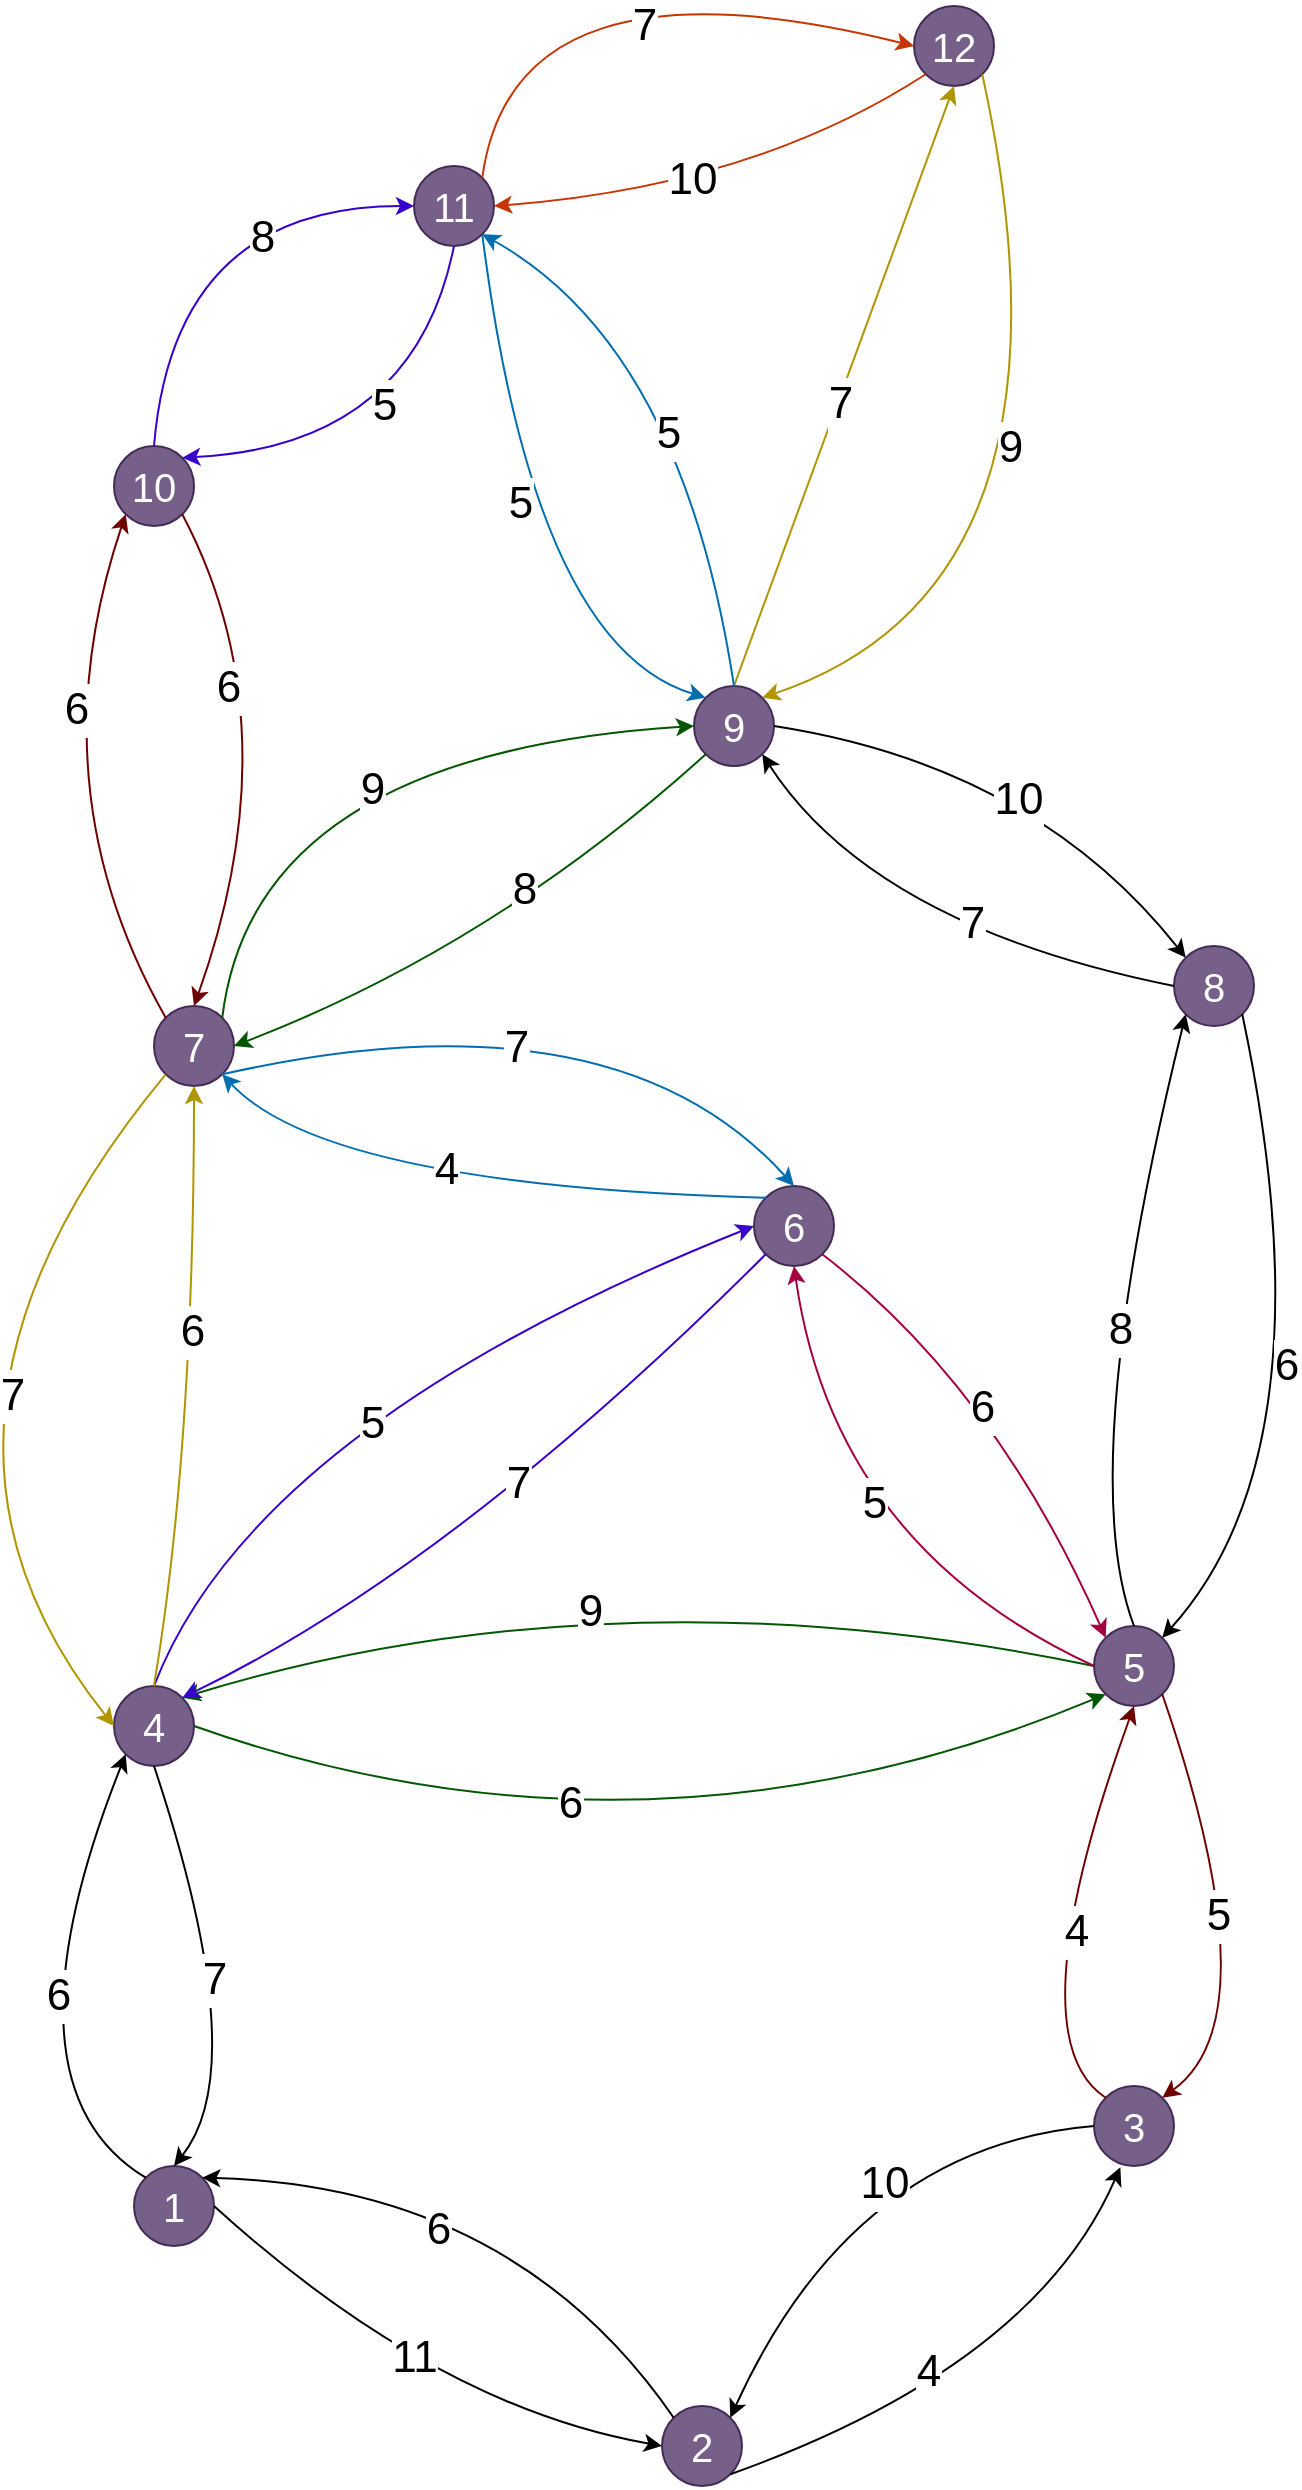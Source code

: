 <mxfile version="16.4.11" type="onedrive"><diagram id="8djFBsYH7YD9Nn8S35Bf" name="Page-1"><mxGraphModel dx="1079" dy="1757" grid="1" gridSize="10" guides="1" tooltips="1" connect="1" arrows="1" fold="1" page="1" pageScale="1" pageWidth="827" pageHeight="1169" math="0" shadow="0"><root><mxCell id="0"/><mxCell id="1" parent="0"/><mxCell id="yZYyrZBKbp3m3Bi694Di-1" value="1" style="ellipse;whiteSpace=wrap;html=1;aspect=fixed;fillColor=#76608a;strokeColor=#432D57;fontSize=20;fontColor=#ffffff;" parent="1" vertex="1"><mxGeometry x="150" y="970" width="40" height="40" as="geometry"/></mxCell><mxCell id="yZYyrZBKbp3m3Bi694Di-2" value="2" style="ellipse;whiteSpace=wrap;html=1;aspect=fixed;fillColor=#76608a;strokeColor=#432D57;fontSize=20;fontColor=#ffffff;" parent="1" vertex="1"><mxGeometry x="414" y="1090" width="40" height="40" as="geometry"/></mxCell><mxCell id="yZYyrZBKbp3m3Bi694Di-3" value="3" style="ellipse;whiteSpace=wrap;html=1;aspect=fixed;fillColor=#76608a;strokeColor=#432D57;fontSize=20;fontColor=#ffffff;" parent="1" vertex="1"><mxGeometry x="630" y="930" width="40" height="40" as="geometry"/></mxCell><mxCell id="yZYyrZBKbp3m3Bi694Di-4" value="5" style="ellipse;whiteSpace=wrap;html=1;aspect=fixed;fillColor=#76608a;strokeColor=#432D57;fontSize=20;fontColor=#ffffff;" parent="1" vertex="1"><mxGeometry x="630" y="700" width="40" height="40" as="geometry"/></mxCell><mxCell id="yZYyrZBKbp3m3Bi694Di-6" value="4" style="ellipse;whiteSpace=wrap;html=1;aspect=fixed;fillColor=#76608a;strokeColor=#432D57;fontSize=20;fontColor=#ffffff;" parent="1" vertex="1"><mxGeometry x="140" y="730" width="40" height="40" as="geometry"/></mxCell><mxCell id="yZYyrZBKbp3m3Bi694Di-7" value="6" style="ellipse;whiteSpace=wrap;html=1;aspect=fixed;fillColor=#76608a;strokeColor=#432D57;fontSize=20;fontColor=#ffffff;" parent="1" vertex="1"><mxGeometry x="460" y="480" width="40" height="40" as="geometry"/></mxCell><mxCell id="yZYyrZBKbp3m3Bi694Di-8" value="7" style="ellipse;whiteSpace=wrap;html=1;aspect=fixed;fillColor=#76608a;strokeColor=#432D57;fontSize=20;fontColor=#ffffff;" parent="1" vertex="1"><mxGeometry x="160" y="390" width="40" height="40" as="geometry"/></mxCell><mxCell id="yZYyrZBKbp3m3Bi694Di-9" value="8" style="ellipse;whiteSpace=wrap;html=1;aspect=fixed;fillColor=#76608a;strokeColor=#432D57;fontSize=20;fontColor=#ffffff;" parent="1" vertex="1"><mxGeometry x="670" y="360" width="40" height="40" as="geometry"/></mxCell><mxCell id="yZYyrZBKbp3m3Bi694Di-10" value="9" style="ellipse;whiteSpace=wrap;html=1;aspect=fixed;fillColor=#76608a;strokeColor=#432D57;fontSize=20;fontColor=#ffffff;" parent="1" vertex="1"><mxGeometry x="430" y="230" width="40" height="40" as="geometry"/></mxCell><mxCell id="yZYyrZBKbp3m3Bi694Di-15" value="10" style="ellipse;whiteSpace=wrap;html=1;aspect=fixed;fillColor=#76608a;strokeColor=#432D57;fontSize=20;fontColor=#ffffff;" parent="1" vertex="1"><mxGeometry x="140" y="110" width="40" height="40" as="geometry"/></mxCell><mxCell id="yZYyrZBKbp3m3Bi694Di-17" value="11" style="ellipse;whiteSpace=wrap;html=1;aspect=fixed;fillColor=#76608a;strokeColor=#432D57;fontSize=20;fontColor=#ffffff;" parent="1" vertex="1"><mxGeometry x="290" y="-30" width="40" height="40" as="geometry"/></mxCell><mxCell id="yZYyrZBKbp3m3Bi694Di-18" value="12" style="ellipse;whiteSpace=wrap;html=1;aspect=fixed;fillColor=#76608a;strokeColor=#432D57;fontSize=20;fontColor=#ffffff;" parent="1" vertex="1"><mxGeometry x="540" y="-110" width="40" height="40" as="geometry"/></mxCell><mxCell id="yZYyrZBKbp3m3Bi694Di-21" value="" style="curved=1;endArrow=classic;html=1;rounded=0;exitX=1;exitY=0.5;exitDx=0;exitDy=0;entryX=0;entryY=0.5;entryDx=0;entryDy=0;fontSize=17;" parent="1" source="yZYyrZBKbp3m3Bi694Di-1" target="yZYyrZBKbp3m3Bi694Di-2" edge="1"><mxGeometry width="50" height="50" relative="1" as="geometry"><mxPoint x="390" y="830" as="sourcePoint"/><mxPoint x="440" y="780" as="targetPoint"/><Array as="points"><mxPoint x="300" y="1090"/></Array></mxGeometry></mxCell><mxCell id="1bltvpb8RGBmc7rGBnta-1" value="11" style="edgeLabel;html=1;align=center;verticalAlign=middle;resizable=0;points=[];fontSize=22;" vertex="1" connectable="0" parent="yZYyrZBKbp3m3Bi694Di-21"><mxGeometry x="-0.056" y="11" relative="1" as="geometry"><mxPoint as="offset"/></mxGeometry></mxCell><mxCell id="yZYyrZBKbp3m3Bi694Di-22" value="" style="curved=1;endArrow=classic;html=1;rounded=0;exitX=0;exitY=0;exitDx=0;exitDy=0;entryX=1;entryY=0;entryDx=0;entryDy=0;" parent="1" source="yZYyrZBKbp3m3Bi694Di-2" target="yZYyrZBKbp3m3Bi694Di-1" edge="1"><mxGeometry width="50" height="50" relative="1" as="geometry"><mxPoint x="200" y="1000" as="sourcePoint"/><mxPoint x="424" y="1010" as="targetPoint"/><Array as="points"><mxPoint x="340" y="980"/></Array></mxGeometry></mxCell><mxCell id="1bltvpb8RGBmc7rGBnta-3" value="6" style="edgeLabel;html=1;align=center;verticalAlign=middle;resizable=0;points=[];fontSize=22;" vertex="1" connectable="0" parent="yZYyrZBKbp3m3Bi694Di-22"><mxGeometry x="0.204" y="23" relative="1" as="geometry"><mxPoint as="offset"/></mxGeometry></mxCell><mxCell id="yZYyrZBKbp3m3Bi694Di-23" value="" style="curved=1;endArrow=classic;html=1;rounded=0;exitX=1;exitY=1;exitDx=0;exitDy=0;entryX=0.329;entryY=1.016;entryDx=0;entryDy=0;entryPerimeter=0;" parent="1" source="yZYyrZBKbp3m3Bi694Di-2" target="yZYyrZBKbp3m3Bi694Di-3" edge="1"><mxGeometry width="50" height="50" relative="1" as="geometry"><mxPoint x="200" y="1000" as="sourcePoint"/><mxPoint x="424" y="1010" as="targetPoint"/><Array as="points"><mxPoint x="600" y="1070"/></Array></mxGeometry></mxCell><mxCell id="1bltvpb8RGBmc7rGBnta-4" value="4" style="edgeLabel;html=1;align=center;verticalAlign=middle;resizable=0;points=[];fontSize=22;" vertex="1" connectable="0" parent="yZYyrZBKbp3m3Bi694Di-23"><mxGeometry x="-0.185" y="15" relative="1" as="geometry"><mxPoint as="offset"/></mxGeometry></mxCell><mxCell id="yZYyrZBKbp3m3Bi694Di-25" value="" style="curved=1;endArrow=classic;html=1;rounded=0;exitX=0;exitY=0.5;exitDx=0;exitDy=0;entryX=1;entryY=0;entryDx=0;entryDy=0;" parent="1" source="yZYyrZBKbp3m3Bi694Di-3" target="yZYyrZBKbp3m3Bi694Di-2" edge="1"><mxGeometry width="50" height="50" relative="1" as="geometry"><mxPoint x="458.142" y="1024.142" as="sourcePoint"/><mxPoint x="653.16" y="980.64" as="targetPoint"/><Array as="points"><mxPoint x="510" y="960"/></Array></mxGeometry></mxCell><mxCell id="1bltvpb8RGBmc7rGBnta-5" value="10" style="edgeLabel;html=1;align=center;verticalAlign=middle;resizable=0;points=[];fontSize=22;" vertex="1" connectable="0" parent="yZYyrZBKbp3m3Bi694Di-25"><mxGeometry x="-0.203" y="20" relative="1" as="geometry"><mxPoint as="offset"/></mxGeometry></mxCell><mxCell id="yZYyrZBKbp3m3Bi694Di-26" value="" style="curved=1;endArrow=classic;html=1;rounded=0;exitX=0;exitY=0;exitDx=0;exitDy=0;entryX=0;entryY=1;entryDx=0;entryDy=0;" parent="1" source="yZYyrZBKbp3m3Bi694Di-1" target="yZYyrZBKbp3m3Bi694Di-6" edge="1"><mxGeometry width="50" height="50" relative="1" as="geometry"><mxPoint x="429.858" y="995.858" as="sourcePoint"/><mxPoint x="194.142" y="985.858" as="targetPoint"/><Array as="points"><mxPoint x="80" y="930"/></Array></mxGeometry></mxCell><mxCell id="1bltvpb8RGBmc7rGBnta-2" value="6" style="edgeLabel;html=1;align=center;verticalAlign=middle;resizable=0;points=[];fontSize=22;" vertex="1" connectable="0" parent="yZYyrZBKbp3m3Bi694Di-26"><mxGeometry x="0.064" y="-13" relative="1" as="geometry"><mxPoint as="offset"/></mxGeometry></mxCell><mxCell id="yZYyrZBKbp3m3Bi694Di-27" value="" style="curved=1;endArrow=classic;html=1;rounded=0;exitX=0.5;exitY=1;exitDx=0;exitDy=0;entryX=0.5;entryY=0;entryDx=0;entryDy=0;" parent="1" source="yZYyrZBKbp3m3Bi694Di-6" target="yZYyrZBKbp3m3Bi694Di-1" edge="1"><mxGeometry width="50" height="50" relative="1" as="geometry"><mxPoint x="165.858" y="985.858" as="sourcePoint"/><mxPoint x="155.858" y="774.142" as="targetPoint"/><Array as="points"><mxPoint x="210" y="920"/></Array></mxGeometry></mxCell><mxCell id="1bltvpb8RGBmc7rGBnta-7" value="7" style="edgeLabel;html=1;align=center;verticalAlign=middle;resizable=0;points=[];fontSize=22;" vertex="1" connectable="0" parent="yZYyrZBKbp3m3Bi694Di-27"><mxGeometry x="-0.002" y="-6" relative="1" as="geometry"><mxPoint as="offset"/></mxGeometry></mxCell><mxCell id="yZYyrZBKbp3m3Bi694Di-28" value="" style="curved=1;endArrow=classic;html=1;rounded=0;exitX=1;exitY=1;exitDx=0;exitDy=0;entryX=1;entryY=0;entryDx=0;entryDy=0;fillColor=#a20025;strokeColor=#6F0000;" parent="1" source="yZYyrZBKbp3m3Bi694Di-4" target="yZYyrZBKbp3m3Bi694Di-3" edge="1"><mxGeometry width="50" height="50" relative="1" as="geometry"><mxPoint x="670" y="745.86" as="sourcePoint"/><mxPoint x="680" y="945.86" as="targetPoint"/><Array as="points"><mxPoint x="720" y="895.86"/></Array></mxGeometry></mxCell><mxCell id="1bltvpb8RGBmc7rGBnta-12" value="5" style="edgeLabel;html=1;align=center;verticalAlign=middle;resizable=0;points=[];fontSize=22;" vertex="1" connectable="0" parent="yZYyrZBKbp3m3Bi694Di-28"><mxGeometry x="-0.05" y="-10" relative="1" as="geometry"><mxPoint as="offset"/></mxGeometry></mxCell><mxCell id="yZYyrZBKbp3m3Bi694Di-29" value="" style="curved=1;endArrow=classic;html=1;rounded=0;exitX=0;exitY=0;exitDx=0;exitDy=0;entryX=0.5;entryY=1;entryDx=0;entryDy=0;fillColor=#a20025;strokeColor=#6F0000;" parent="1" source="yZYyrZBKbp3m3Bi694Di-3" target="yZYyrZBKbp3m3Bi694Di-4" edge="1"><mxGeometry width="50" height="50" relative="1" as="geometry"><mxPoint x="665.858" y="951.718" as="sourcePoint"/><mxPoint x="655.858" y="740.002" as="targetPoint"/><Array as="points"><mxPoint x="590" y="905.86"/></Array></mxGeometry></mxCell><mxCell id="1bltvpb8RGBmc7rGBnta-6" value="4" style="edgeLabel;html=1;align=center;verticalAlign=middle;resizable=0;points=[];fontSize=22;" vertex="1" connectable="0" parent="yZYyrZBKbp3m3Bi694Di-29"><mxGeometry x="-0.006" y="-11" relative="1" as="geometry"><mxPoint as="offset"/></mxGeometry></mxCell><mxCell id="yZYyrZBKbp3m3Bi694Di-30" value="" style="curved=1;endArrow=classic;html=1;rounded=0;exitX=0;exitY=0.5;exitDx=0;exitDy=0;entryX=1;entryY=0;entryDx=0;entryDy=0;fillColor=#008a00;strokeColor=#005700;" parent="1" source="yZYyrZBKbp3m3Bi694Di-4" target="yZYyrZBKbp3m3Bi694Di-6" edge="1"><mxGeometry width="50" height="50" relative="1" as="geometry"><mxPoint x="505.718" y="745.858" as="sourcePoint"/><mxPoint x="270.002" y="735.858" as="targetPoint"/><Array as="points"><mxPoint x="390" y="670"/></Array></mxGeometry></mxCell><mxCell id="1bltvpb8RGBmc7rGBnta-13" value="9" style="edgeLabel;html=1;align=center;verticalAlign=middle;resizable=0;points=[];fontSize=22;" vertex="1" connectable="0" parent="yZYyrZBKbp3m3Bi694Di-30"><mxGeometry x="0.121" y="19" relative="1" as="geometry"><mxPoint y="-1" as="offset"/></mxGeometry></mxCell><mxCell id="yZYyrZBKbp3m3Bi694Di-31" value="" style="curved=1;endArrow=classic;html=1;rounded=0;exitX=1;exitY=0.5;exitDx=0;exitDy=0;entryX=0;entryY=1;entryDx=0;entryDy=0;fillColor=#008a00;strokeColor=#005700;" parent="1" source="yZYyrZBKbp3m3Bi694Di-6" target="yZYyrZBKbp3m3Bi694Di-4" edge="1"><mxGeometry width="50" height="50" relative="1" as="geometry"><mxPoint x="275.86" y="750" as="sourcePoint"/><mxPoint x="499.86" y="760" as="targetPoint"/><Array as="points"><mxPoint x="405.86" y="830"/></Array></mxGeometry></mxCell><mxCell id="1bltvpb8RGBmc7rGBnta-8" value="6" style="edgeLabel;html=1;align=center;verticalAlign=middle;resizable=0;points=[];fontSize=22;" vertex="1" connectable="0" parent="yZYyrZBKbp3m3Bi694Di-31"><mxGeometry x="-0.223" y="26" relative="1" as="geometry"><mxPoint as="offset"/></mxGeometry></mxCell><mxCell id="yZYyrZBKbp3m3Bi694Di-32" value="" style="curved=1;endArrow=classic;html=1;rounded=0;exitX=0;exitY=0.5;exitDx=0;exitDy=0;entryX=0.5;entryY=1;entryDx=0;entryDy=0;fillColor=#d80073;strokeColor=#A50040;" parent="1" source="yZYyrZBKbp3m3Bi694Di-4" target="yZYyrZBKbp3m3Bi694Di-7" edge="1"><mxGeometry width="50" height="50" relative="1" as="geometry"><mxPoint x="555.858" y="671.718" as="sourcePoint"/><mxPoint x="555.858" y="470.002" as="targetPoint"/><Array as="points"><mxPoint x="500" y="660"/></Array></mxGeometry></mxCell><mxCell id="1bltvpb8RGBmc7rGBnta-14" value="5" style="edgeLabel;html=1;align=center;verticalAlign=middle;resizable=0;points=[];fontSize=22;" vertex="1" connectable="0" parent="yZYyrZBKbp3m3Bi694Di-32"><mxGeometry x="0.13" y="-23" relative="1" as="geometry"><mxPoint as="offset"/></mxGeometry></mxCell><mxCell id="yZYyrZBKbp3m3Bi694Di-33" value="" style="curved=1;endArrow=classic;html=1;rounded=0;exitX=1;exitY=1;exitDx=0;exitDy=0;entryX=0;entryY=0;entryDx=0;entryDy=0;fillColor=#d80073;strokeColor=#A50040;" parent="1" source="yZYyrZBKbp3m3Bi694Di-7" target="yZYyrZBKbp3m3Bi694Di-4" edge="1"><mxGeometry width="50" height="50" relative="1" as="geometry"><mxPoint x="584.142" y="470.002" as="sourcePoint"/><mxPoint x="584.142" y="671.718" as="targetPoint"/><Array as="points"><mxPoint x="580" y="580"/></Array></mxGeometry></mxCell><mxCell id="1bltvpb8RGBmc7rGBnta-17" value="6" style="edgeLabel;html=1;align=center;verticalAlign=middle;resizable=0;points=[];fontSize=22;" vertex="1" connectable="0" parent="yZYyrZBKbp3m3Bi694Di-33"><mxGeometry x="-0.054" y="-11" relative="1" as="geometry"><mxPoint y="-1" as="offset"/></mxGeometry></mxCell><mxCell id="yZYyrZBKbp3m3Bi694Di-34" value="" style="curved=1;endArrow=classic;html=1;rounded=0;exitX=0;exitY=1;exitDx=0;exitDy=0;entryX=1;entryY=0;entryDx=0;entryDy=0;fillColor=#6a00ff;strokeColor=#3700CC;" parent="1" source="yZYyrZBKbp3m3Bi694Di-7" target="yZYyrZBKbp3m3Bi694Di-6" edge="1"><mxGeometry width="50" height="50" relative="1" as="geometry"><mxPoint x="210" y="494.14" as="sourcePoint"/><mxPoint x="220" y="694.14" as="targetPoint"/><Array as="points"><mxPoint x="310" y="670"/></Array></mxGeometry></mxCell><mxCell id="1bltvpb8RGBmc7rGBnta-16" value="7" style="edgeLabel;html=1;align=center;verticalAlign=middle;resizable=0;points=[];fontSize=22;" vertex="1" connectable="0" parent="yZYyrZBKbp3m3Bi694Di-34"><mxGeometry x="-0.092" y="-7" relative="1" as="geometry"><mxPoint as="offset"/></mxGeometry></mxCell><mxCell id="yZYyrZBKbp3m3Bi694Di-35" value="" style="curved=1;endArrow=classic;html=1;rounded=0;exitX=0.5;exitY=0;exitDx=0;exitDy=0;entryX=0;entryY=0.5;entryDx=0;entryDy=0;fillColor=#6a00ff;strokeColor=#3700CC;" parent="1" source="yZYyrZBKbp3m3Bi694Di-6" target="yZYyrZBKbp3m3Bi694Di-7" edge="1"><mxGeometry width="50" height="50" relative="1" as="geometry"><mxPoint x="205.858" y="699.998" as="sourcePoint"/><mxPoint x="195.858" y="488.282" as="targetPoint"/><Array as="points"><mxPoint x="210" y="600"/></Array></mxGeometry></mxCell><mxCell id="1bltvpb8RGBmc7rGBnta-9" value="5" style="edgeLabel;html=1;align=center;verticalAlign=middle;resizable=0;points=[];fontSize=22;" vertex="1" connectable="0" parent="yZYyrZBKbp3m3Bi694Di-35"><mxGeometry x="-0.05" y="-21" relative="1" as="geometry"><mxPoint as="offset"/></mxGeometry></mxCell><mxCell id="yZYyrZBKbp3m3Bi694Di-36" value="" style="curved=1;endArrow=classic;html=1;rounded=0;exitX=0;exitY=0;exitDx=0;exitDy=0;entryX=1;entryY=1;entryDx=0;entryDy=0;fillColor=#1ba1e2;strokeColor=#006EAF;" parent="1" source="yZYyrZBKbp3m3Bi694Di-7" target="yZYyrZBKbp3m3Bi694Di-8" edge="1"><mxGeometry width="50" height="50" relative="1" as="geometry"><mxPoint x="376" y="540" as="sourcePoint"/><mxPoint x="180" y="390" as="targetPoint"/><Array as="points"><mxPoint x="246" y="480"/></Array></mxGeometry></mxCell><mxCell id="1bltvpb8RGBmc7rGBnta-18" value="4" style="edgeLabel;html=1;align=center;verticalAlign=middle;resizable=0;points=[];fontSize=22;" vertex="1" connectable="0" parent="yZYyrZBKbp3m3Bi694Di-36"><mxGeometry x="0.079" y="-10" relative="1" as="geometry"><mxPoint as="offset"/></mxGeometry></mxCell><mxCell id="yZYyrZBKbp3m3Bi694Di-37" value="" style="curved=1;endArrow=classic;html=1;rounded=0;exitX=1;exitY=1;exitDx=0;exitDy=0;entryX=0.5;entryY=0;entryDx=0;entryDy=0;fillColor=#1ba1e2;strokeColor=#006EAF;" parent="1" source="yZYyrZBKbp3m3Bi694Di-8" target="yZYyrZBKbp3m3Bi694Di-7" edge="1"><mxGeometry width="50" height="50" relative="1" as="geometry"><mxPoint x="200" y="370" as="sourcePoint"/><mxPoint x="381.858" y="525.858" as="targetPoint"/><Array as="points"><mxPoint x="390" y="380"/></Array></mxGeometry></mxCell><mxCell id="1bltvpb8RGBmc7rGBnta-20" value="7" style="edgeLabel;html=1;align=center;verticalAlign=middle;resizable=0;points=[];fontSize=22;" vertex="1" connectable="0" parent="yZYyrZBKbp3m3Bi694Di-37"><mxGeometry x="-0.205" y="-21" relative="1" as="geometry"><mxPoint x="12" y="-5" as="offset"/></mxGeometry></mxCell><mxCell id="yZYyrZBKbp3m3Bi694Di-39" value="" style="curved=1;endArrow=classic;html=1;rounded=0;exitX=1;exitY=1;exitDx=0;exitDy=0;entryX=1;entryY=0;entryDx=0;entryDy=0;" parent="1" source="yZYyrZBKbp3m3Bi694Di-9" target="yZYyrZBKbp3m3Bi694Di-4" edge="1"><mxGeometry width="50" height="50" relative="1" as="geometry"><mxPoint x="694.142" y="449.142" as="sourcePoint"/><mxPoint x="694.142" y="650.858" as="targetPoint"/><Array as="points"><mxPoint x="750" y="610.86"/></Array></mxGeometry></mxCell><mxCell id="1bltvpb8RGBmc7rGBnta-23" value="6" style="edgeLabel;html=1;align=center;verticalAlign=middle;resizable=0;points=[];fontSize=22;" vertex="1" connectable="0" parent="yZYyrZBKbp3m3Bi694Di-39"><mxGeometry x="0.006" y="-15" relative="1" as="geometry"><mxPoint as="offset"/></mxGeometry></mxCell><mxCell id="yZYyrZBKbp3m3Bi694Di-40" value="" style="curved=1;endArrow=classic;html=1;rounded=0;exitX=0.5;exitY=0;exitDx=0;exitDy=0;entryX=0;entryY=1;entryDx=0;entryDy=0;" parent="1" source="yZYyrZBKbp3m3Bi694Di-4" target="yZYyrZBKbp3m3Bi694Di-9" edge="1"><mxGeometry width="50" height="50" relative="1" as="geometry"><mxPoint x="665.858" y="650.858" as="sourcePoint"/><mxPoint x="665.858" y="449.142" as="targetPoint"/><Array as="points"><mxPoint x="620" y="620.86"/></Array></mxGeometry></mxCell><mxCell id="1bltvpb8RGBmc7rGBnta-15" value="8" style="edgeLabel;html=1;align=center;verticalAlign=middle;resizable=0;points=[];fontSize=22;" vertex="1" connectable="0" parent="yZYyrZBKbp3m3Bi694Di-40"><mxGeometry x="-0.014" y="-6" relative="1" as="geometry"><mxPoint as="offset"/></mxGeometry></mxCell><mxCell id="yZYyrZBKbp3m3Bi694Di-41" value="" style="curved=1;endArrow=classic;html=1;rounded=0;exitX=1;exitY=0.5;exitDx=0;exitDy=0;entryX=0;entryY=0;entryDx=0;entryDy=0;" parent="1" source="yZYyrZBKbp3m3Bi694Di-10" target="yZYyrZBKbp3m3Bi694Di-9" edge="1"><mxGeometry width="50" height="50" relative="1" as="geometry"><mxPoint x="474" y="240" as="sourcePoint"/><mxPoint x="655.858" y="395.858" as="targetPoint"/><Array as="points"><mxPoint x="600" y="270"/></Array></mxGeometry></mxCell><mxCell id="1bltvpb8RGBmc7rGBnta-26" value="10" style="edgeLabel;html=1;align=center;verticalAlign=middle;resizable=0;points=[];fontSize=22;" vertex="1" connectable="0" parent="yZYyrZBKbp3m3Bi694Di-41"><mxGeometry x="0.102" y="-17" relative="1" as="geometry"><mxPoint as="offset"/></mxGeometry></mxCell><mxCell id="yZYyrZBKbp3m3Bi694Di-42" value="" style="curved=1;endArrow=classic;html=1;rounded=0;exitX=0;exitY=0.5;exitDx=0;exitDy=0;entryX=1;entryY=1;entryDx=0;entryDy=0;" parent="1" source="yZYyrZBKbp3m3Bi694Di-9" target="yZYyrZBKbp3m3Bi694Di-10" edge="1"><mxGeometry width="50" height="50" relative="1" as="geometry"><mxPoint x="650" y="410" as="sourcePoint"/><mxPoint x="454" y="260" as="targetPoint"/><Array as="points"><mxPoint x="520" y="350"/></Array></mxGeometry></mxCell><mxCell id="1bltvpb8RGBmc7rGBnta-24" value="7" style="edgeLabel;html=1;align=center;verticalAlign=middle;resizable=0;points=[];fontSize=22;" vertex="1" connectable="0" parent="yZYyrZBKbp3m3Bi694Di-42"><mxGeometry x="-0.172" y="-11" relative="1" as="geometry"><mxPoint as="offset"/></mxGeometry></mxCell><mxCell id="yZYyrZBKbp3m3Bi694Di-43" value="" style="curved=1;endArrow=classic;html=1;rounded=0;exitX=1;exitY=0;exitDx=0;exitDy=0;entryX=0;entryY=0.5;entryDx=0;entryDy=0;fillColor=#008a00;strokeColor=#005700;" parent="1" source="yZYyrZBKbp3m3Bi694Di-8" target="yZYyrZBKbp3m3Bi694Di-10" edge="1"><mxGeometry width="50" height="50" relative="1" as="geometry"><mxPoint x="160" y="394.14" as="sourcePoint"/><mxPoint x="414" y="214.14" as="targetPoint"/><Array as="points"><mxPoint x="210" y="264.14"/></Array></mxGeometry></mxCell><mxCell id="1bltvpb8RGBmc7rGBnta-21" value="9" style="edgeLabel;html=1;align=center;verticalAlign=middle;resizable=0;points=[];fontSize=22;" vertex="1" connectable="0" parent="yZYyrZBKbp3m3Bi694Di-43"><mxGeometry x="0.076" y="-21" relative="1" as="geometry"><mxPoint as="offset"/></mxGeometry></mxCell><mxCell id="yZYyrZBKbp3m3Bi694Di-44" value="" style="curved=1;endArrow=classic;html=1;rounded=0;exitX=0;exitY=1;exitDx=0;exitDy=0;entryX=1;entryY=0.5;entryDx=0;entryDy=0;fillColor=#008a00;strokeColor=#005700;" parent="1" source="yZYyrZBKbp3m3Bi694Di-10" target="yZYyrZBKbp3m3Bi694Di-8" edge="1"><mxGeometry width="50" height="50" relative="1" as="geometry"><mxPoint x="419.858" y="228.282" as="sourcePoint"/><mxPoint x="174.142" y="399.998" as="targetPoint"/><Array as="points"><mxPoint x="330" y="360"/></Array></mxGeometry></mxCell><mxCell id="1bltvpb8RGBmc7rGBnta-25" value="8" style="edgeLabel;html=1;align=center;verticalAlign=middle;resizable=0;points=[];fontSize=22;" vertex="1" connectable="0" parent="yZYyrZBKbp3m3Bi694Di-44"><mxGeometry x="-0.196" y="-11" relative="1" as="geometry"><mxPoint as="offset"/></mxGeometry></mxCell><mxCell id="yZYyrZBKbp3m3Bi694Di-45" value="" style="curved=1;endArrow=classic;html=1;rounded=0;exitX=1;exitY=1;exitDx=0;exitDy=0;entryX=0.5;entryY=0;entryDx=0;entryDy=0;fillColor=#a20025;strokeColor=#6F0000;" parent="1" source="yZYyrZBKbp3m3Bi694Di-15" target="yZYyrZBKbp3m3Bi694Di-8" edge="1"><mxGeometry width="50" height="50" relative="1" as="geometry"><mxPoint x="-4.14" y="185" as="sourcePoint"/><mxPoint x="201.718" y="300.858" as="targetPoint"/><Array as="points"><mxPoint x="230" y="250"/></Array></mxGeometry></mxCell><mxCell id="1bltvpb8RGBmc7rGBnta-32" value="6" style="edgeLabel;html=1;align=center;verticalAlign=middle;resizable=0;points=[];fontSize=22;" vertex="1" connectable="0" parent="yZYyrZBKbp3m3Bi694Di-45"><mxGeometry x="-0.35" y="-20" relative="1" as="geometry"><mxPoint as="offset"/></mxGeometry></mxCell><mxCell id="yZYyrZBKbp3m3Bi694Di-46" value="" style="curved=1;endArrow=classic;html=1;rounded=0;exitX=0;exitY=0;exitDx=0;exitDy=0;entryX=0;entryY=1;entryDx=0;entryDy=0;fillColor=#a20025;strokeColor=#6F0000;" parent="1" source="yZYyrZBKbp3m3Bi694Di-8" target="yZYyrZBKbp3m3Bi694Di-15" edge="1"><mxGeometry width="50" height="50" relative="1" as="geometry"><mxPoint x="195.86" y="315" as="sourcePoint"/><mxPoint x="-9.998" y="199.142" as="targetPoint"/><Array as="points"><mxPoint x="100" y="280"/></Array></mxGeometry></mxCell><mxCell id="1bltvpb8RGBmc7rGBnta-22" value="6" style="edgeLabel;html=1;align=center;verticalAlign=middle;resizable=0;points=[];fontSize=22;" vertex="1" connectable="0" parent="yZYyrZBKbp3m3Bi694Di-46"><mxGeometry x="0.276" y="-7" relative="1" as="geometry"><mxPoint as="offset"/></mxGeometry></mxCell><mxCell id="yZYyrZBKbp3m3Bi694Di-48" value="" style="curved=1;endArrow=classic;html=1;rounded=0;exitX=0.5;exitY=1;exitDx=0;exitDy=0;entryX=1;entryY=0;entryDx=0;entryDy=0;fillColor=#6a00ff;strokeColor=#3700CC;" parent="1" source="yZYyrZBKbp3m3Bi694Di-17" target="yZYyrZBKbp3m3Bi694Di-15" edge="1"><mxGeometry width="50" height="50" relative="1" as="geometry"><mxPoint x="341.718" y="-45.858" as="sourcePoint"/><mxPoint x="105.86" y="100" as="targetPoint"/><Array as="points"><mxPoint x="290" y="110"/></Array></mxGeometry></mxCell><mxCell id="1bltvpb8RGBmc7rGBnta-35" value="5" style="edgeLabel;html=1;align=center;verticalAlign=middle;resizable=0;points=[];fontSize=22;" vertex="1" connectable="0" parent="yZYyrZBKbp3m3Bi694Di-48"><mxGeometry x="-0.221" y="-19" relative="1" as="geometry"><mxPoint as="offset"/></mxGeometry></mxCell><mxCell id="yZYyrZBKbp3m3Bi694Di-49" value="" style="curved=1;endArrow=classic;html=1;rounded=0;exitX=0.5;exitY=0;exitDx=0;exitDy=0;entryX=0;entryY=0.5;entryDx=0;entryDy=0;fillColor=#6a00ff;strokeColor=#3700CC;" parent="1" source="yZYyrZBKbp3m3Bi694Di-15" target="yZYyrZBKbp3m3Bi694Di-17" edge="1"><mxGeometry width="50" height="50" relative="1" as="geometry"><mxPoint x="100.002" y="85.858" as="sourcePoint"/><mxPoint x="335.86" y="-60" as="targetPoint"/><Array as="points"><mxPoint x="170" y="-10"/></Array></mxGeometry></mxCell><mxCell id="1bltvpb8RGBmc7rGBnta-33" value="8" style="edgeLabel;html=1;align=center;verticalAlign=middle;resizable=0;points=[];fontSize=22;" vertex="1" connectable="0" parent="yZYyrZBKbp3m3Bi694Di-49"><mxGeometry x="0.368" y="-16" relative="1" as="geometry"><mxPoint as="offset"/></mxGeometry></mxCell><mxCell id="yZYyrZBKbp3m3Bi694Di-50" value="" style="curved=1;endArrow=classic;html=1;rounded=0;exitX=0;exitY=1;exitDx=0;exitDy=0;entryX=1;entryY=0.5;entryDx=0;entryDy=0;fillColor=#fa6800;strokeColor=#C73500;" parent="1" source="yZYyrZBKbp3m3Bi694Di-18" target="yZYyrZBKbp3m3Bi694Di-17" edge="1"><mxGeometry width="50" height="50" relative="1" as="geometry"><mxPoint x="480" y="-120" as="sourcePoint"/><mxPoint x="344.142" y="-14.142" as="targetPoint"/><Array as="points"><mxPoint x="460" y="-20"/></Array></mxGeometry></mxCell><mxCell id="1bltvpb8RGBmc7rGBnta-38" value="10" style="edgeLabel;html=1;align=center;verticalAlign=middle;resizable=0;points=[];fontSize=22;" vertex="1" connectable="0" parent="yZYyrZBKbp3m3Bi694Di-50"><mxGeometry x="0.142" y="-6" relative="1" as="geometry"><mxPoint as="offset"/></mxGeometry></mxCell><mxCell id="yZYyrZBKbp3m3Bi694Di-51" value="" style="curved=1;endArrow=classic;html=1;rounded=0;exitX=1;exitY=0;exitDx=0;exitDy=0;entryX=0;entryY=0.5;entryDx=0;entryDy=0;fillColor=#fa6800;strokeColor=#C73500;" parent="1" source="yZYyrZBKbp3m3Bi694Di-17" target="yZYyrZBKbp3m3Bi694Di-18" edge="1"><mxGeometry width="50" height="50" relative="1" as="geometry"><mxPoint x="330" y="-20" as="sourcePoint"/><mxPoint x="460" y="-140" as="targetPoint"/><Array as="points"><mxPoint x="340" y="-140"/></Array></mxGeometry></mxCell><mxCell id="1bltvpb8RGBmc7rGBnta-36" value="7" style="edgeLabel;html=1;align=center;verticalAlign=middle;resizable=0;points=[];fontSize=22;" vertex="1" connectable="0" parent="yZYyrZBKbp3m3Bi694Di-51"><mxGeometry x="0.174" y="-23" relative="1" as="geometry"><mxPoint as="offset"/></mxGeometry></mxCell><mxCell id="yZYyrZBKbp3m3Bi694Di-53" value="" style="curved=1;endArrow=classic;html=1;rounded=0;exitX=1;exitY=1;exitDx=0;exitDy=0;entryX=1;entryY=0;entryDx=0;entryDy=0;fillColor=#e3c800;strokeColor=#B09500;" parent="1" source="yZYyrZBKbp3m3Bi694Di-18" target="yZYyrZBKbp3m3Bi694Di-10" edge="1"><mxGeometry width="50" height="50" relative="1" as="geometry"><mxPoint x="629.998" y="124.142" as="sourcePoint"/><mxPoint x="414.14" y="190" as="targetPoint"/><Array as="points"><mxPoint x="630" y="180"/></Array></mxGeometry></mxCell><mxCell id="1bltvpb8RGBmc7rGBnta-37" value="9" style="edgeLabel;html=1;align=center;verticalAlign=middle;resizable=0;points=[];fontSize=22;" vertex="1" connectable="0" parent="yZYyrZBKbp3m3Bi694Di-53"><mxGeometry x="-0.152" y="-26" relative="1" as="geometry"><mxPoint as="offset"/></mxGeometry></mxCell><mxCell id="yZYyrZBKbp3m3Bi694Di-54" value="" style="curved=1;endArrow=classic;html=1;rounded=0;entryX=0.5;entryY=1;entryDx=0;entryDy=0;exitX=0.5;exitY=0;exitDx=0;exitDy=0;fillColor=#e3c800;strokeColor=#B09500;" parent="1" source="yZYyrZBKbp3m3Bi694Di-10" target="yZYyrZBKbp3m3Bi694Di-18" edge="1"><mxGeometry width="50" height="50" relative="1" as="geometry"><mxPoint x="430" y="210" as="sourcePoint"/><mxPoint x="614.14" y="100" as="targetPoint"/><Array as="points"/></mxGeometry></mxCell><mxCell id="1bltvpb8RGBmc7rGBnta-31" value="7" style="edgeLabel;html=1;align=center;verticalAlign=middle;resizable=0;points=[];fontSize=22;" vertex="1" connectable="0" parent="yZYyrZBKbp3m3Bi694Di-54"><mxGeometry x="-0.055" y="-1" relative="1" as="geometry"><mxPoint as="offset"/></mxGeometry></mxCell><mxCell id="yZYyrZBKbp3m3Bi694Di-57" value="" style="curved=1;endArrow=classic;html=1;rounded=0;exitX=0;exitY=1;exitDx=0;exitDy=0;entryX=0;entryY=0.5;entryDx=0;entryDy=0;fillColor=#e3c800;strokeColor=#B09500;" parent="1" source="yZYyrZBKbp3m3Bi694Di-8" target="yZYyrZBKbp3m3Bi694Di-6" edge="1"><mxGeometry width="50" height="50" relative="1" as="geometry"><mxPoint x="229.858" y="498.642" as="sourcePoint"/><mxPoint x="-15.858" y="670.358" as="targetPoint"/><Array as="points"><mxPoint x="20" y="600"/></Array></mxGeometry></mxCell><mxCell id="1bltvpb8RGBmc7rGBnta-19" value="7" style="edgeLabel;html=1;align=center;verticalAlign=middle;resizable=0;points=[];fontSize=22;" vertex="1" connectable="0" parent="yZYyrZBKbp3m3Bi694Di-57"><mxGeometry x="-0.179" y="43" relative="1" as="geometry"><mxPoint as="offset"/></mxGeometry></mxCell><mxCell id="1bltvpb8RGBmc7rGBnta-10" value="" style="curved=1;endArrow=classic;html=1;rounded=0;exitX=0.5;exitY=0;exitDx=0;exitDy=0;entryX=0.5;entryY=1;entryDx=0;entryDy=0;fillColor=#e3c800;strokeColor=#B09500;" edge="1" parent="1" source="yZYyrZBKbp3m3Bi694Di-6" target="yZYyrZBKbp3m3Bi694Di-8"><mxGeometry width="50" height="50" relative="1" as="geometry"><mxPoint x="175.858" y="434.142" as="sourcePoint"/><mxPoint x="150" y="760" as="targetPoint"/><Array as="points"><mxPoint x="180" y="610"/></Array></mxGeometry></mxCell><mxCell id="1bltvpb8RGBmc7rGBnta-11" value="6" style="edgeLabel;html=1;align=center;verticalAlign=middle;resizable=0;points=[];fontSize=22;" vertex="1" connectable="0" parent="1bltvpb8RGBmc7rGBnta-10"><mxGeometry x="0.184" y="1" relative="1" as="geometry"><mxPoint as="offset"/></mxGeometry></mxCell><mxCell id="1bltvpb8RGBmc7rGBnta-28" value="" style="curved=1;endArrow=classic;html=1;rounded=0;entryX=1;entryY=1;entryDx=0;entryDy=0;exitX=0.5;exitY=0;exitDx=0;exitDy=0;fillColor=#1ba1e2;strokeColor=#006EAF;" edge="1" parent="1" source="yZYyrZBKbp3m3Bi694Di-10" target="yZYyrZBKbp3m3Bi694Di-17"><mxGeometry width="50" height="50" relative="1" as="geometry"><mxPoint x="460" y="240" as="sourcePoint"/><mxPoint x="570" y="-60" as="targetPoint"/><Array as="points"><mxPoint x="424.14" y="60"/></Array></mxGeometry></mxCell><mxCell id="1bltvpb8RGBmc7rGBnta-30" value="5" style="edgeLabel;html=1;align=center;verticalAlign=middle;resizable=0;points=[];fontSize=22;" vertex="1" connectable="0" parent="1bltvpb8RGBmc7rGBnta-28"><mxGeometry x="-0.093" y="14" relative="1" as="geometry"><mxPoint as="offset"/></mxGeometry></mxCell><mxCell id="1bltvpb8RGBmc7rGBnta-29" value="" style="curved=1;endArrow=classic;html=1;rounded=0;exitX=1;exitY=1;exitDx=0;exitDy=0;entryX=0;entryY=0;entryDx=0;entryDy=0;fillColor=#1ba1e2;strokeColor=#006EAF;" edge="1" parent="1" source="yZYyrZBKbp3m3Bi694Di-17" target="yZYyrZBKbp3m3Bi694Di-10"><mxGeometry width="50" height="50" relative="1" as="geometry"><mxPoint x="374.142" y="-69.998" as="sourcePoint"/><mxPoint x="264.142" y="241.718" as="targetPoint"/><Array as="points"><mxPoint x="350" y="210"/></Array></mxGeometry></mxCell><mxCell id="1bltvpb8RGBmc7rGBnta-34" value="5" style="edgeLabel;html=1;align=center;verticalAlign=middle;resizable=0;points=[];fontSize=22;" vertex="1" connectable="0" parent="1bltvpb8RGBmc7rGBnta-29"><mxGeometry x="-0.086" y="2" relative="1" as="geometry"><mxPoint as="offset"/></mxGeometry></mxCell></root></mxGraphModel></diagram></mxfile>